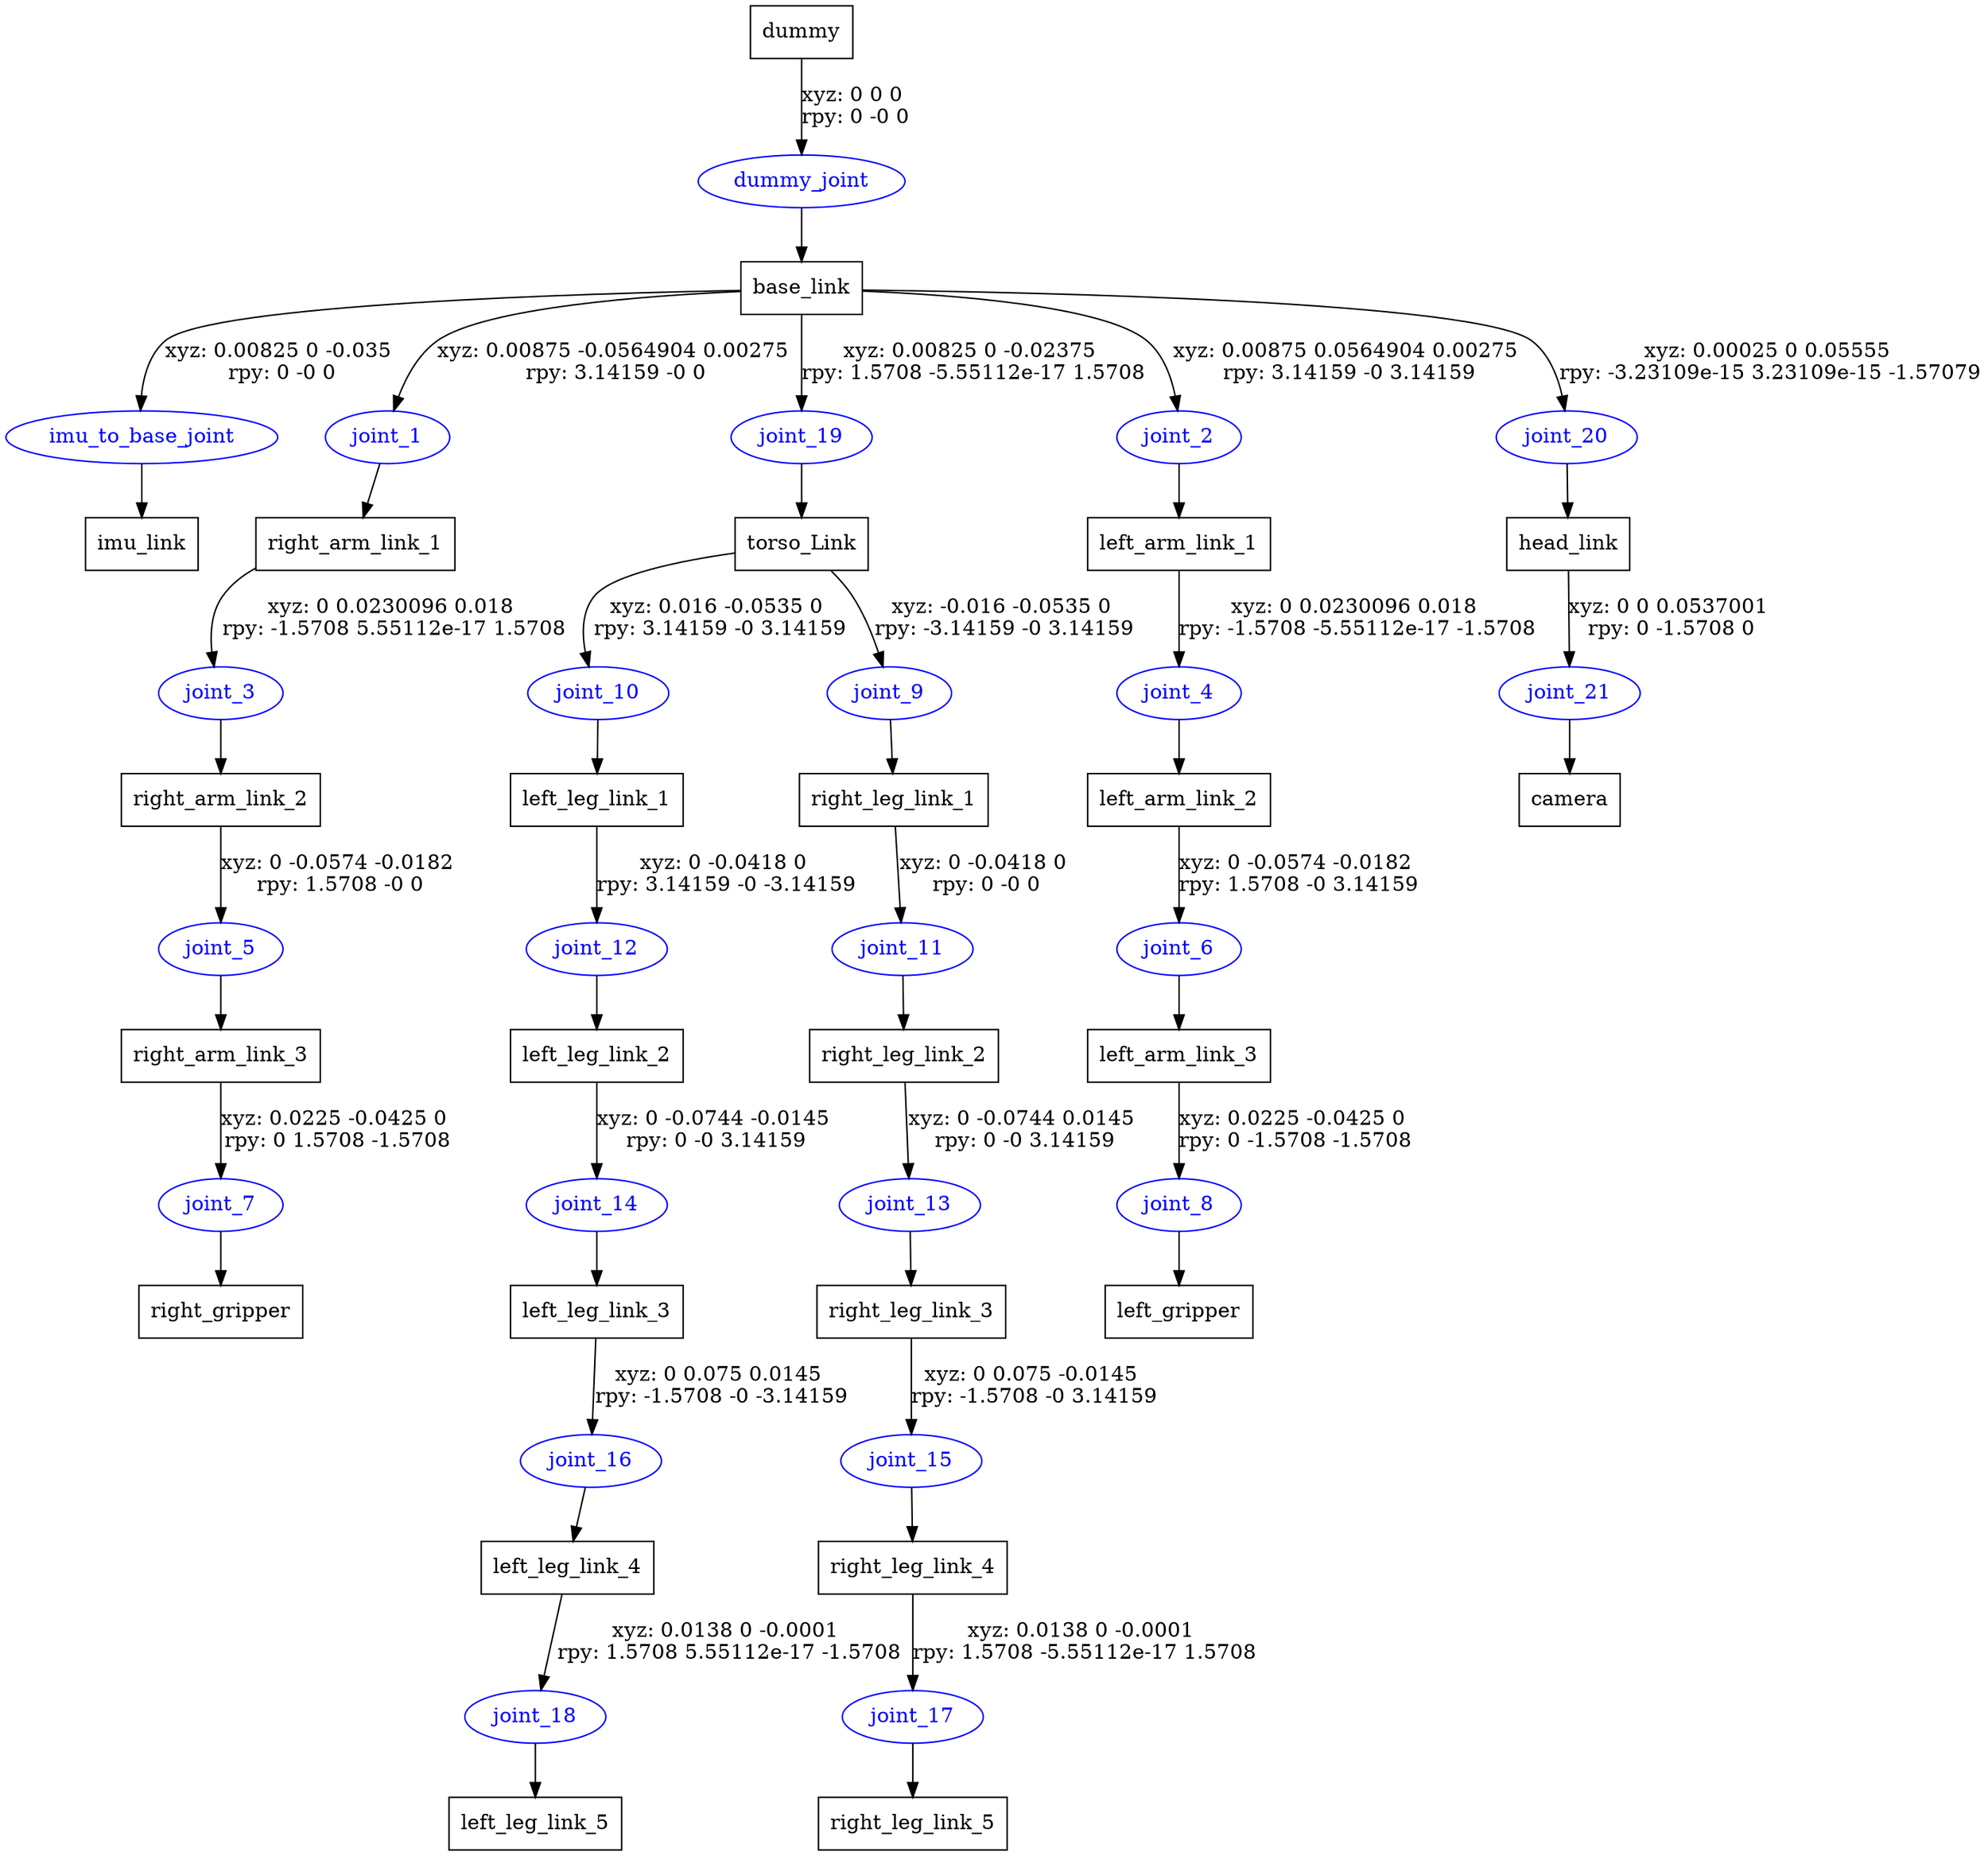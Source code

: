 digraph G {
node [shape=box];
"dummy" [label="dummy"];
"base_link" [label="base_link"];
"imu_link" [label="imu_link"];
"right_arm_link_1" [label="right_arm_link_1"];
"right_arm_link_2" [label="right_arm_link_2"];
"right_arm_link_3" [label="right_arm_link_3"];
"right_gripper" [label="right_gripper"];
"torso_Link" [label="torso_Link"];
"left_leg_link_1" [label="left_leg_link_1"];
"left_leg_link_2" [label="left_leg_link_2"];
"left_leg_link_3" [label="left_leg_link_3"];
"left_leg_link_4" [label="left_leg_link_4"];
"left_leg_link_5" [label="left_leg_link_5"];
"right_leg_link_1" [label="right_leg_link_1"];
"right_leg_link_2" [label="right_leg_link_2"];
"right_leg_link_3" [label="right_leg_link_3"];
"right_leg_link_4" [label="right_leg_link_4"];
"right_leg_link_5" [label="right_leg_link_5"];
"left_arm_link_1" [label="left_arm_link_1"];
"left_arm_link_2" [label="left_arm_link_2"];
"left_arm_link_3" [label="left_arm_link_3"];
"left_gripper" [label="left_gripper"];
"head_link" [label="head_link"];
"camera" [label="camera"];
node [shape=ellipse, color=blue, fontcolor=blue];
"dummy" -> "dummy_joint" [label="xyz: 0 0 0 \nrpy: 0 -0 0"]
"dummy_joint" -> "base_link"
"base_link" -> "imu_to_base_joint" [label="xyz: 0.00825 0 -0.035 \nrpy: 0 -0 0"]
"imu_to_base_joint" -> "imu_link"
"base_link" -> "joint_1" [label="xyz: 0.00875 -0.0564904 0.00275 \nrpy: 3.14159 -0 0"]
"joint_1" -> "right_arm_link_1"
"right_arm_link_1" -> "joint_3" [label="xyz: 0 0.0230096 0.018 \nrpy: -1.5708 5.55112e-17 1.5708"]
"joint_3" -> "right_arm_link_2"
"right_arm_link_2" -> "joint_5" [label="xyz: 0 -0.0574 -0.0182 \nrpy: 1.5708 -0 0"]
"joint_5" -> "right_arm_link_3"
"right_arm_link_3" -> "joint_7" [label="xyz: 0.0225 -0.0425 0 \nrpy: 0 1.5708 -1.5708"]
"joint_7" -> "right_gripper"
"base_link" -> "joint_19" [label="xyz: 0.00825 0 -0.02375 \nrpy: 1.5708 -5.55112e-17 1.5708"]
"joint_19" -> "torso_Link"
"torso_Link" -> "joint_10" [label="xyz: 0.016 -0.0535 0 \nrpy: 3.14159 -0 3.14159"]
"joint_10" -> "left_leg_link_1"
"left_leg_link_1" -> "joint_12" [label="xyz: 0 -0.0418 0 \nrpy: 3.14159 -0 -3.14159"]
"joint_12" -> "left_leg_link_2"
"left_leg_link_2" -> "joint_14" [label="xyz: 0 -0.0744 -0.0145 \nrpy: 0 -0 3.14159"]
"joint_14" -> "left_leg_link_3"
"left_leg_link_3" -> "joint_16" [label="xyz: 0 0.075 0.0145 \nrpy: -1.5708 -0 -3.14159"]
"joint_16" -> "left_leg_link_4"
"left_leg_link_4" -> "joint_18" [label="xyz: 0.0138 0 -0.0001 \nrpy: 1.5708 5.55112e-17 -1.5708"]
"joint_18" -> "left_leg_link_5"
"torso_Link" -> "joint_9" [label="xyz: -0.016 -0.0535 0 \nrpy: -3.14159 -0 3.14159"]
"joint_9" -> "right_leg_link_1"
"right_leg_link_1" -> "joint_11" [label="xyz: 0 -0.0418 0 \nrpy: 0 -0 0"]
"joint_11" -> "right_leg_link_2"
"right_leg_link_2" -> "joint_13" [label="xyz: 0 -0.0744 0.0145 \nrpy: 0 -0 3.14159"]
"joint_13" -> "right_leg_link_3"
"right_leg_link_3" -> "joint_15" [label="xyz: 0 0.075 -0.0145 \nrpy: -1.5708 -0 3.14159"]
"joint_15" -> "right_leg_link_4"
"right_leg_link_4" -> "joint_17" [label="xyz: 0.0138 0 -0.0001 \nrpy: 1.5708 -5.55112e-17 1.5708"]
"joint_17" -> "right_leg_link_5"
"base_link" -> "joint_2" [label="xyz: 0.00875 0.0564904 0.00275 \nrpy: 3.14159 -0 3.14159"]
"joint_2" -> "left_arm_link_1"
"left_arm_link_1" -> "joint_4" [label="xyz: 0 0.0230096 0.018 \nrpy: -1.5708 -5.55112e-17 -1.5708"]
"joint_4" -> "left_arm_link_2"
"left_arm_link_2" -> "joint_6" [label="xyz: 0 -0.0574 -0.0182 \nrpy: 1.5708 -0 3.14159"]
"joint_6" -> "left_arm_link_3"
"left_arm_link_3" -> "joint_8" [label="xyz: 0.0225 -0.0425 0 \nrpy: 0 -1.5708 -1.5708"]
"joint_8" -> "left_gripper"
"base_link" -> "joint_20" [label="xyz: 0.00025 0 0.05555 \nrpy: -3.23109e-15 3.23109e-15 -1.57079"]
"joint_20" -> "head_link"
"head_link" -> "joint_21" [label="xyz: 0 0 0.0537001 \nrpy: 0 -1.5708 0"]
"joint_21" -> "camera"
}
